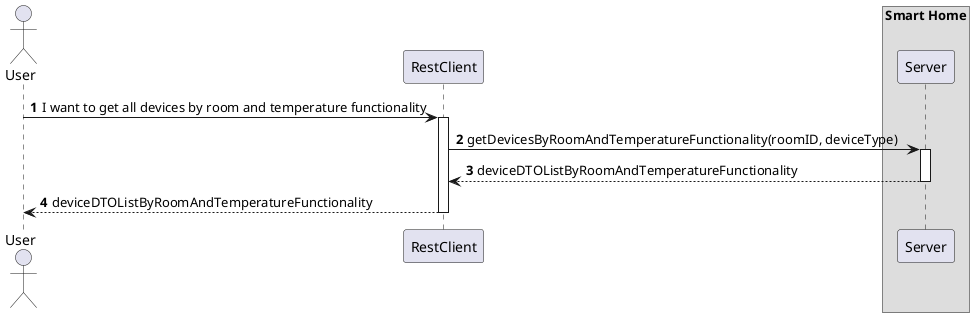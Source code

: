 @startuml
'https://plantuml.com/sequence-diagram

!pragma layout smetana

autonumber

actor "User" as User
participant "RestClient" as RC
box "Smart Home"
    participant "Server" as SV

end box


User -> RC : I want to get all devices by room and temperature functionality
activate RC

RC -> SV : getDevicesByRoomAndTemperatureFunctionality(roomID, deviceType)
activate SV



SV --> RC : deviceDTOListByRoomAndTemperatureFunctionality
deactivate SV

RC --> User : deviceDTOListByRoomAndTemperatureFunctionality
deactivate RC

@enduml